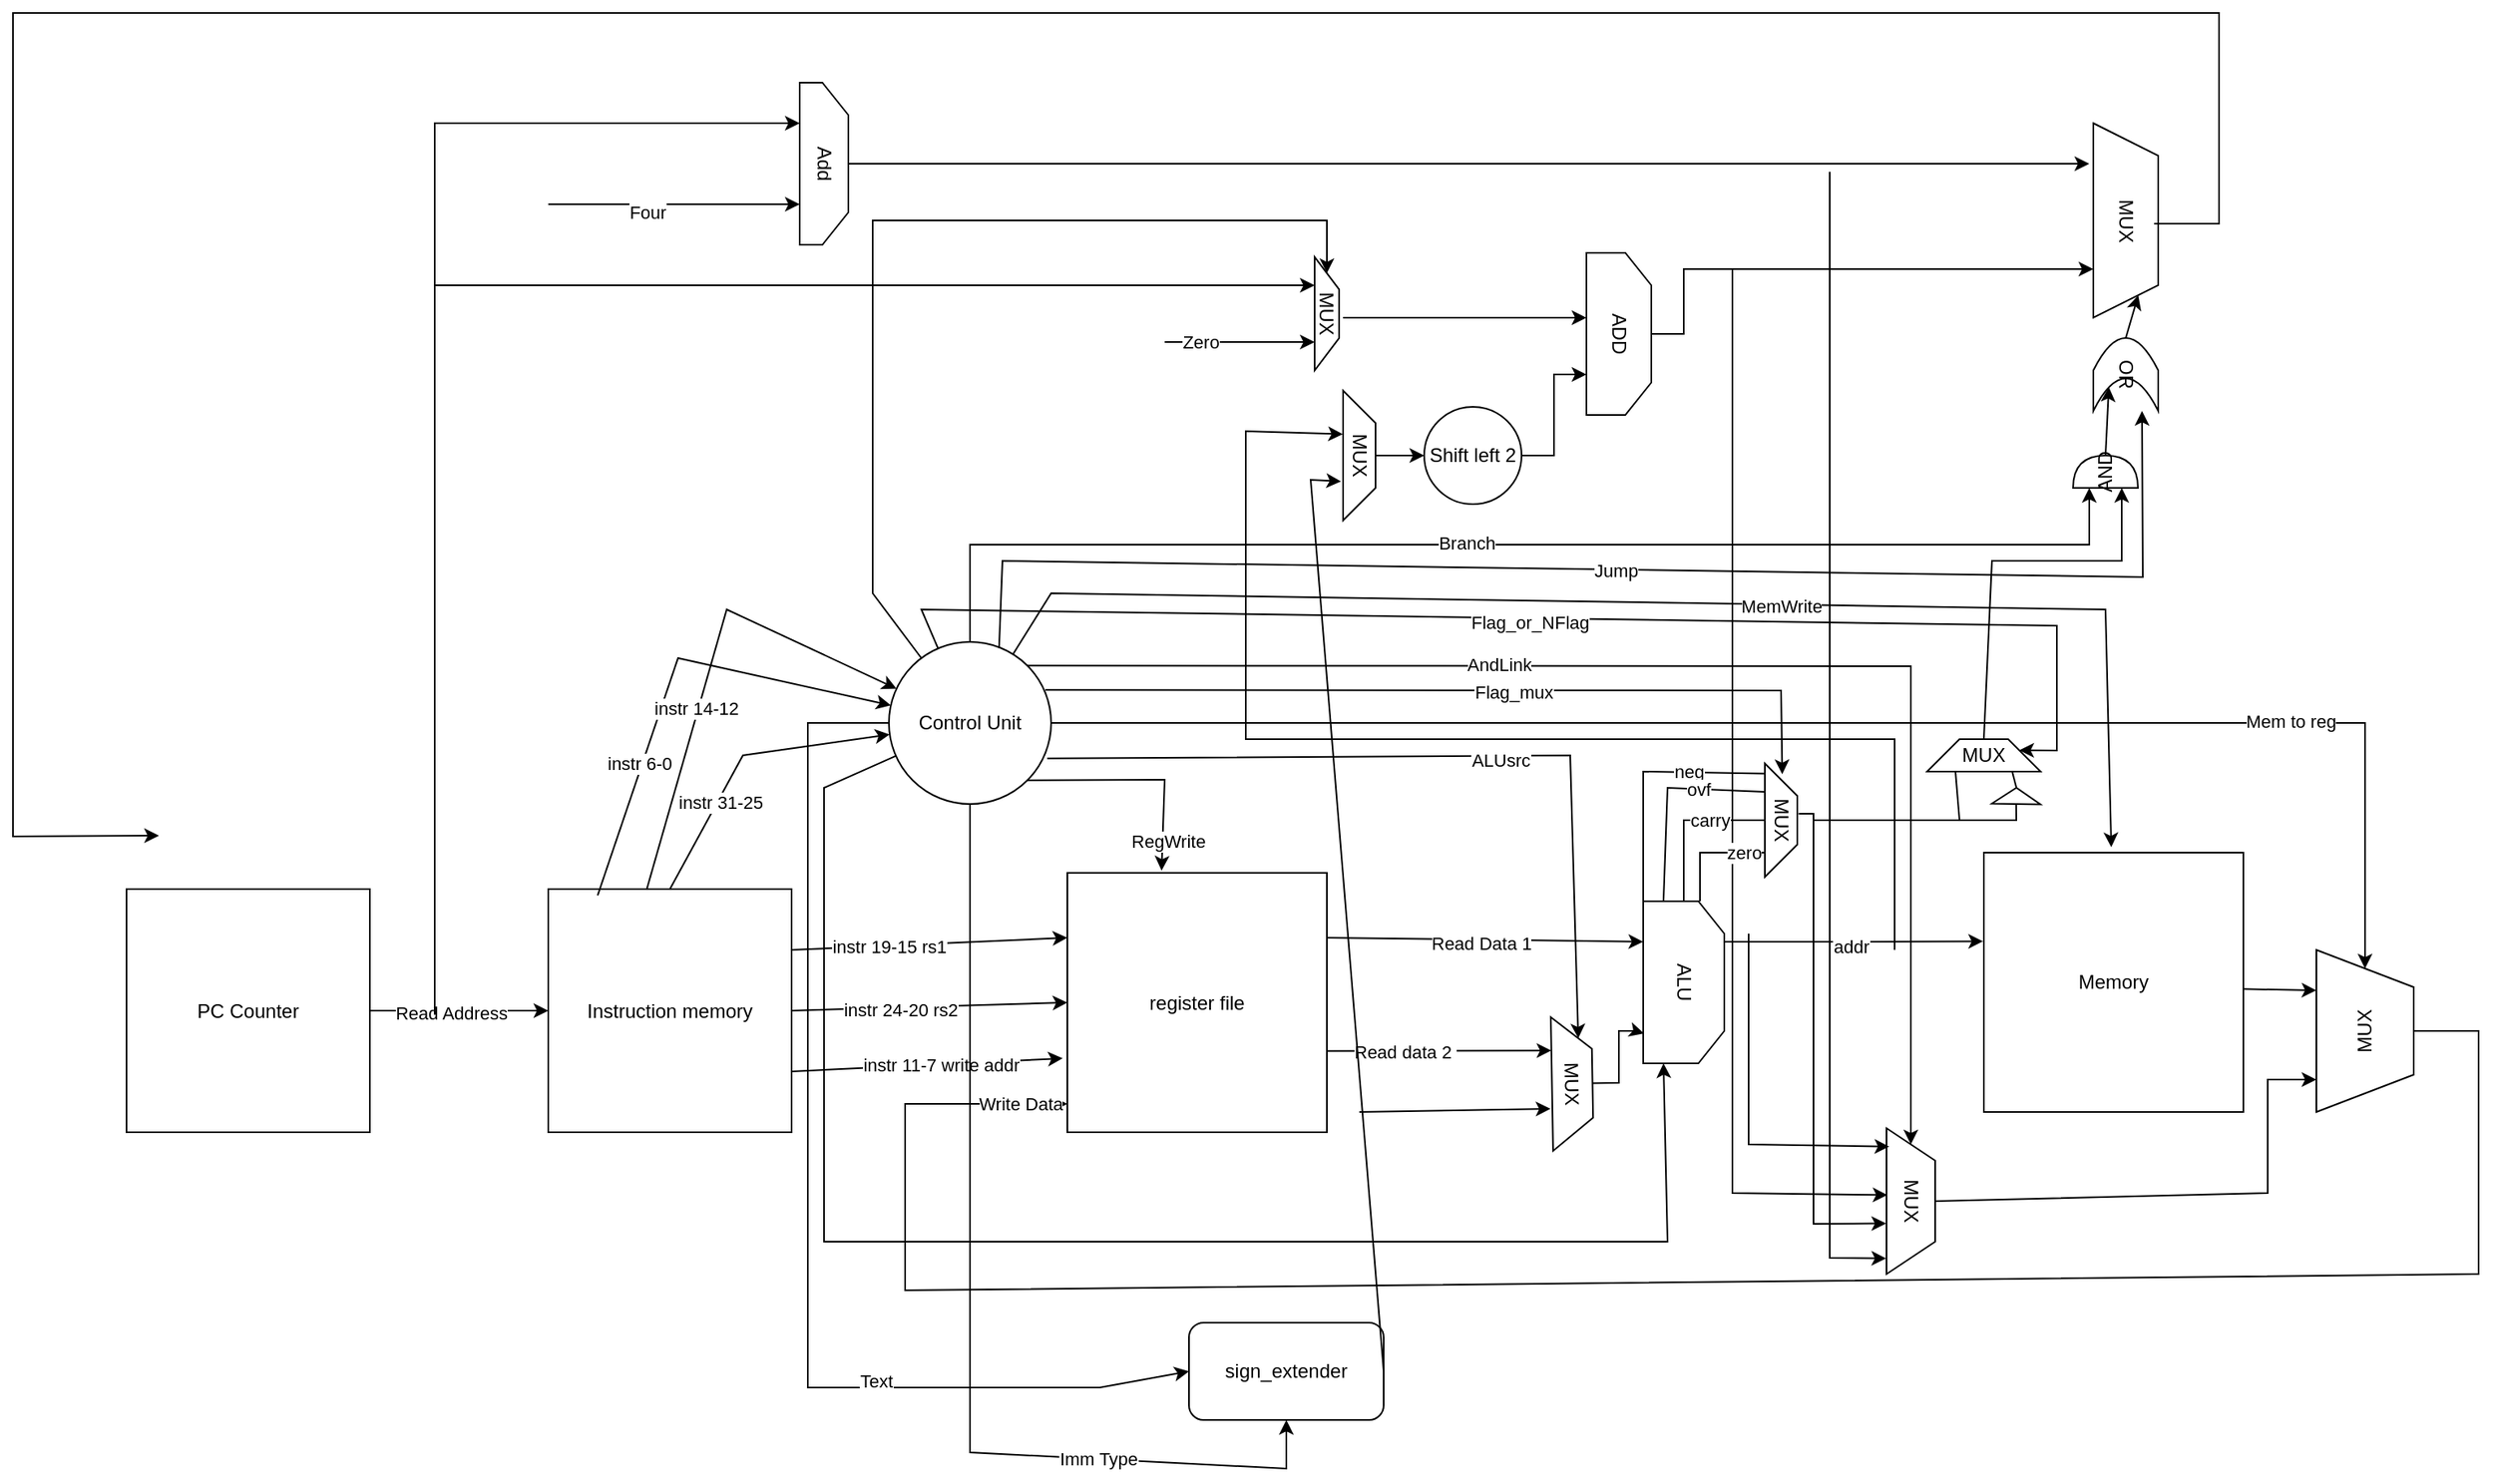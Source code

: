 <mxfile version="28.2.5">
  <diagram name="Page-1" id="RuWYZvteaPz6JKtWf21M">
    <mxGraphModel dx="1665" dy="1605" grid="1" gridSize="10" guides="1" tooltips="1" connect="1" arrows="1" fold="1" page="1" pageScale="1" pageWidth="850" pageHeight="1100" math="0" shadow="0">
      <root>
        <mxCell id="0" />
        <mxCell id="1" parent="0" />
        <mxCell id="Z9YpBMqZ3HHWRUmpGTiV-1" value="register file" style="whiteSpace=wrap;html=1;aspect=fixed;" parent="1" vertex="1">
          <mxGeometry x="300" y="272.5" width="160" height="160" as="geometry" />
        </mxCell>
        <mxCell id="kkJzJGfQuStPFGFwi3gG-2" style="edgeStyle=orthogonalEdgeStyle;rounded=0;orthogonalLoop=1;jettySize=auto;html=1;exitX=1;exitY=0.5;exitDx=0;exitDy=0;entryX=0;entryY=0.5;entryDx=0;entryDy=0;" parent="1" source="Z9YpBMqZ3HHWRUmpGTiV-2" target="Z9YpBMqZ3HHWRUmpGTiV-24" edge="1">
          <mxGeometry relative="1" as="geometry" />
        </mxCell>
        <mxCell id="kkJzJGfQuStPFGFwi3gG-3" value="Read Address" style="edgeLabel;html=1;align=center;verticalAlign=middle;resizable=0;points=[];" parent="kkJzJGfQuStPFGFwi3gG-2" vertex="1" connectable="0">
          <mxGeometry x="-0.092" y="-1" relative="1" as="geometry">
            <mxPoint as="offset" />
          </mxGeometry>
        </mxCell>
        <mxCell id="Z9YpBMqZ3HHWRUmpGTiV-2" value="PC Counter" style="whiteSpace=wrap;html=1;aspect=fixed;" parent="1" vertex="1">
          <mxGeometry x="-280" y="282.5" width="150" height="150" as="geometry" />
        </mxCell>
        <mxCell id="Z9YpBMqZ3HHWRUmpGTiV-4" value="Memory" style="whiteSpace=wrap;html=1;aspect=fixed;" parent="1" vertex="1">
          <mxGeometry x="865" y="260" width="160" height="160" as="geometry" />
        </mxCell>
        <mxCell id="Z9YpBMqZ3HHWRUmpGTiV-10" style="edgeStyle=orthogonalEdgeStyle;rounded=0;orthogonalLoop=1;jettySize=auto;html=1;entryX=-0.003;entryY=0.342;entryDx=0;entryDy=0;exitX=0.25;exitY=0;exitDx=0;exitDy=0;entryPerimeter=0;" parent="1" source="Z9YpBMqZ3HHWRUmpGTiV-6" target="Z9YpBMqZ3HHWRUmpGTiV-4" edge="1">
          <mxGeometry relative="1" as="geometry" />
        </mxCell>
        <mxCell id="Z9YpBMqZ3HHWRUmpGTiV-11" value="addr" style="edgeLabel;html=1;align=center;verticalAlign=middle;resizable=0;points=[];" parent="Z9YpBMqZ3HHWRUmpGTiV-10" vertex="1" connectable="0">
          <mxGeometry x="-0.025" y="-3" relative="1" as="geometry">
            <mxPoint as="offset" />
          </mxGeometry>
        </mxCell>
        <mxCell id="Z9YpBMqZ3HHWRUmpGTiV-6" value="ALU" style="shape=loopLimit;whiteSpace=wrap;html=1;rotation=90;" parent="1" vertex="1">
          <mxGeometry x="630" y="315" width="100" height="50" as="geometry" />
        </mxCell>
        <mxCell id="Z9YpBMqZ3HHWRUmpGTiV-7" value="sign_extender" style="rounded=1;whiteSpace=wrap;html=1;" parent="1" vertex="1">
          <mxGeometry x="375" y="550" width="120" height="60" as="geometry" />
        </mxCell>
        <mxCell id="Z9YpBMqZ3HHWRUmpGTiV-13" value="MUX" style="verticalLabelPosition=middle;verticalAlign=middle;html=1;shape=trapezoid;perimeter=trapezoidPerimeter;whiteSpace=wrap;size=0.23;arcSize=10;flipV=1;labelPosition=center;align=center;rotation=-90;" parent="1" vertex="1">
          <mxGeometry x="1050" y="340" width="100" height="60" as="geometry" />
        </mxCell>
        <mxCell id="Z9YpBMqZ3HHWRUmpGTiV-20" value="" style="endArrow=classic;html=1;rounded=0;exitX=0.998;exitY=0.526;exitDx=0;exitDy=0;exitPerimeter=0;entryX=0.75;entryY=0;entryDx=0;entryDy=0;" parent="1" source="Z9YpBMqZ3HHWRUmpGTiV-4" target="Z9YpBMqZ3HHWRUmpGTiV-13" edge="1">
          <mxGeometry width="50" height="50" relative="1" as="geometry">
            <mxPoint x="400" y="480" as="sourcePoint" />
            <mxPoint x="1050" y="353" as="targetPoint" />
          </mxGeometry>
        </mxCell>
        <mxCell id="Z9YpBMqZ3HHWRUmpGTiV-22" value="" style="endArrow=classic;html=1;rounded=0;" parent="1" source="kkJzJGfQuStPFGFwi3gG-21" target="Z9YpBMqZ3HHWRUmpGTiV-13" edge="1">
          <mxGeometry width="50" height="50" relative="1" as="geometry">
            <mxPoint x="850" y="210" as="sourcePoint" />
            <mxPoint x="1110" y="210" as="targetPoint" />
            <Array as="points">
              <mxPoint x="1100" y="180" />
            </Array>
          </mxGeometry>
        </mxCell>
        <mxCell id="Z9YpBMqZ3HHWRUmpGTiV-23" value="Mem to reg" style="edgeLabel;html=1;align=center;verticalAlign=middle;resizable=0;points=[];" parent="Z9YpBMqZ3HHWRUmpGTiV-22" vertex="1" connectable="0">
          <mxGeometry x="0.589" y="1" relative="1" as="geometry">
            <mxPoint as="offset" />
          </mxGeometry>
        </mxCell>
        <mxCell id="Z9YpBMqZ3HHWRUmpGTiV-24" value="Instruction memory" style="whiteSpace=wrap;html=1;aspect=fixed;" parent="1" vertex="1">
          <mxGeometry x="-20" y="282.5" width="150" height="150" as="geometry" />
        </mxCell>
        <mxCell id="Z9YpBMqZ3HHWRUmpGTiV-25" value="" style="endArrow=classic;html=1;rounded=0;exitX=1;exitY=0.25;exitDx=0;exitDy=0;entryX=0;entryY=0.25;entryDx=0;entryDy=0;" parent="1" source="Z9YpBMqZ3HHWRUmpGTiV-24" target="Z9YpBMqZ3HHWRUmpGTiV-1" edge="1">
          <mxGeometry width="50" height="50" relative="1" as="geometry">
            <mxPoint x="400" y="480" as="sourcePoint" />
            <mxPoint x="450" y="430" as="targetPoint" />
          </mxGeometry>
        </mxCell>
        <mxCell id="Z9YpBMqZ3HHWRUmpGTiV-26" value="instr 19-15 rs1" style="edgeLabel;html=1;align=center;verticalAlign=middle;resizable=0;points=[];" parent="Z9YpBMqZ3HHWRUmpGTiV-25" vertex="1" connectable="0">
          <mxGeometry x="-0.3" relative="1" as="geometry">
            <mxPoint as="offset" />
          </mxGeometry>
        </mxCell>
        <mxCell id="Z9YpBMqZ3HHWRUmpGTiV-27" value="" style="endArrow=classic;html=1;rounded=0;exitX=1;exitY=0.5;exitDx=0;exitDy=0;entryX=0;entryY=0.5;entryDx=0;entryDy=0;" parent="1" source="Z9YpBMqZ3HHWRUmpGTiV-24" target="Z9YpBMqZ3HHWRUmpGTiV-1" edge="1">
          <mxGeometry width="50" height="50" relative="1" as="geometry">
            <mxPoint x="400" y="480" as="sourcePoint" />
            <mxPoint x="450" y="430" as="targetPoint" />
          </mxGeometry>
        </mxCell>
        <mxCell id="kkJzJGfQuStPFGFwi3gG-39" value="instr 24-20 rs2" style="edgeLabel;html=1;align=center;verticalAlign=middle;resizable=0;points=[];" parent="Z9YpBMqZ3HHWRUmpGTiV-27" vertex="1" connectable="0">
          <mxGeometry x="-0.21" y="-1" relative="1" as="geometry">
            <mxPoint as="offset" />
          </mxGeometry>
        </mxCell>
        <mxCell id="kkJzJGfQuStPFGFwi3gG-1" value="" style="endArrow=classic;html=1;rounded=0;exitX=0.5;exitY=0;exitDx=0;exitDy=0;" parent="1" edge="1" source="kkJzJGfQuStPFGFwi3gG-10">
          <mxGeometry width="50" height="50" relative="1" as="geometry">
            <mxPoint x="100" y="-40" as="sourcePoint" />
            <mxPoint x="930" y="-165" as="targetPoint" />
          </mxGeometry>
        </mxCell>
        <mxCell id="kkJzJGfQuStPFGFwi3gG-4" value="" style="endArrow=classic;html=1;rounded=0;entryX=0.75;entryY=1;entryDx=0;entryDy=0;" parent="1" target="kkJzJGfQuStPFGFwi3gG-10" edge="1">
          <mxGeometry width="50" height="50" relative="1" as="geometry">
            <mxPoint x="-20" y="-140" as="sourcePoint" />
            <mxPoint x="40" y="-10" as="targetPoint" />
          </mxGeometry>
        </mxCell>
        <mxCell id="kkJzJGfQuStPFGFwi3gG-7" value="Four" style="edgeLabel;html=1;align=center;verticalAlign=middle;resizable=0;points=[];" parent="kkJzJGfQuStPFGFwi3gG-4" vertex="1" connectable="0">
          <mxGeometry x="-0.217" y="-5" relative="1" as="geometry">
            <mxPoint as="offset" />
          </mxGeometry>
        </mxCell>
        <mxCell id="kkJzJGfQuStPFGFwi3gG-5" value="" style="endArrow=classic;html=1;rounded=0;entryX=0.25;entryY=1;entryDx=0;entryDy=0;" parent="1" target="kkJzJGfQuStPFGFwi3gG-10" edge="1">
          <mxGeometry width="50" height="50" relative="1" as="geometry">
            <mxPoint x="-90" y="360" as="sourcePoint" />
            <mxPoint x="40" y="-70" as="targetPoint" />
            <Array as="points">
              <mxPoint x="-90" y="-190" />
            </Array>
          </mxGeometry>
        </mxCell>
        <mxCell id="kkJzJGfQuStPFGFwi3gG-10" value="Add" style="shape=loopLimit;whiteSpace=wrap;html=1;rotation=90;" parent="1" vertex="1">
          <mxGeometry x="100" y="-180" width="100" height="30" as="geometry" />
        </mxCell>
        <mxCell id="kkJzJGfQuStPFGFwi3gG-11" value="MUX" style="shape=trapezoid;perimeter=trapezoidPerimeter;whiteSpace=wrap;html=1;fixedSize=1;rotation=90;" parent="1" vertex="1">
          <mxGeometry x="892.5" y="-150" width="120" height="40" as="geometry" />
        </mxCell>
        <mxCell id="kkJzJGfQuStPFGFwi3gG-12" value="" style="endArrow=classic;html=1;rounded=0;entryX=0.25;entryY=1;entryDx=0;entryDy=0;" parent="1" target="wUC3MZ6UGow6dpSmKzoz-33" edge="1">
          <mxGeometry width="50" height="50" relative="1" as="geometry">
            <mxPoint x="-90" y="-90" as="sourcePoint" />
            <mxPoint x="540" y="70" as="targetPoint" />
          </mxGeometry>
        </mxCell>
        <mxCell id="kkJzJGfQuStPFGFwi3gG-14" value="ADD" style="shape=loopLimit;whiteSpace=wrap;html=1;rotation=90;" parent="1" vertex="1">
          <mxGeometry x="590" y="-80" width="100" height="40" as="geometry" />
        </mxCell>
        <mxCell id="kkJzJGfQuStPFGFwi3gG-15" value="" style="endArrow=classic;html=1;rounded=0;exitX=0.5;exitY=0;exitDx=0;exitDy=0;entryX=0.75;entryY=1;entryDx=0;entryDy=0;" parent="1" source="kkJzJGfQuStPFGFwi3gG-14" target="kkJzJGfQuStPFGFwi3gG-11" edge="1">
          <mxGeometry width="50" height="50" relative="1" as="geometry">
            <mxPoint x="230" y="160" as="sourcePoint" />
            <mxPoint x="800" y="10" as="targetPoint" />
            <Array as="points">
              <mxPoint x="680" y="-60" />
              <mxPoint x="680" y="-100" />
            </Array>
          </mxGeometry>
        </mxCell>
        <mxCell id="kkJzJGfQuStPFGFwi3gG-16" value="" style="endArrow=classic;html=1;rounded=0;entryX=0;entryY=0.5;entryDx=0;entryDy=0;" parent="1" edge="1">
          <mxGeometry width="50" height="50" relative="1" as="geometry">
            <mxPoint x="970" y="-128" as="sourcePoint" />
            <mxPoint x="-260" y="249.5" as="targetPoint" />
            <Array as="points">
              <mxPoint x="1010" y="-128" />
              <mxPoint x="1010" y="-258" />
              <mxPoint x="-350" y="-258" />
              <mxPoint x="-350" y="250" />
            </Array>
          </mxGeometry>
        </mxCell>
        <mxCell id="kkJzJGfQuStPFGFwi3gG-17" value="Shift left 2" style="ellipse;whiteSpace=wrap;html=1;aspect=fixed;" parent="1" vertex="1">
          <mxGeometry x="520" y="-15" width="60" height="60" as="geometry" />
        </mxCell>
        <mxCell id="kkJzJGfQuStPFGFwi3gG-18" value="" style="endArrow=classic;html=1;rounded=0;exitX=1;exitY=0.5;exitDx=0;exitDy=0;entryX=0.75;entryY=1;entryDx=0;entryDy=0;" parent="1" source="kkJzJGfQuStPFGFwi3gG-17" target="kkJzJGfQuStPFGFwi3gG-14" edge="1">
          <mxGeometry width="50" height="50" relative="1" as="geometry">
            <mxPoint x="230" y="160" as="sourcePoint" />
            <mxPoint x="280" y="110" as="targetPoint" />
            <Array as="points">
              <mxPoint x="600" y="15" />
              <mxPoint x="600" y="-35" />
            </Array>
          </mxGeometry>
        </mxCell>
        <mxCell id="kkJzJGfQuStPFGFwi3gG-20" value="" style="endArrow=classic;html=1;rounded=0;exitX=1;exitY=0.5;exitDx=0;exitDy=0;exitPerimeter=0;entryX=0.673;entryY=0.761;entryDx=0;entryDy=0;entryPerimeter=0;" parent="1" source="kkJzJGfQuStPFGFwi3gG-19" target="wUC3MZ6UGow6dpSmKzoz-11" edge="1">
          <mxGeometry width="50" height="50" relative="1" as="geometry">
            <mxPoint x="780" y="140.2" as="sourcePoint" />
            <mxPoint x="819" y="92" as="targetPoint" />
            <Array as="points" />
          </mxGeometry>
        </mxCell>
        <mxCell id="kkJzJGfQuStPFGFwi3gG-21" value="Control Unit" style="ellipse;whiteSpace=wrap;html=1;aspect=fixed;" parent="1" vertex="1">
          <mxGeometry x="190" y="130" width="100" height="100" as="geometry" />
        </mxCell>
        <mxCell id="kkJzJGfQuStPFGFwi3gG-22" value="" style="endArrow=classic;html=1;rounded=0;exitX=1;exitY=1;exitDx=0;exitDy=0;entryX=0.363;entryY=-0.009;entryDx=0;entryDy=0;entryPerimeter=0;" parent="1" source="kkJzJGfQuStPFGFwi3gG-21" target="Z9YpBMqZ3HHWRUmpGTiV-1" edge="1">
          <mxGeometry width="50" height="50" relative="1" as="geometry">
            <mxPoint x="230" y="160" as="sourcePoint" />
            <mxPoint x="430" y="195" as="targetPoint" />
            <Array as="points">
              <mxPoint x="360" y="215" />
            </Array>
          </mxGeometry>
        </mxCell>
        <mxCell id="kkJzJGfQuStPFGFwi3gG-25" value="RegWrite" style="edgeLabel;html=1;align=center;verticalAlign=middle;resizable=0;points=[];" parent="kkJzJGfQuStPFGFwi3gG-22" vertex="1" connectable="0">
          <mxGeometry x="0.739" y="3" relative="1" as="geometry">
            <mxPoint as="offset" />
          </mxGeometry>
        </mxCell>
        <mxCell id="kkJzJGfQuStPFGFwi3gG-28" value="MUX" style="shape=trapezoid;perimeter=trapezoidPerimeter;whiteSpace=wrap;html=1;fixedSize=1;rotation=89;" parent="1" vertex="1">
          <mxGeometry x="570" y="390" width="82.5" height="25" as="geometry" />
        </mxCell>
        <mxCell id="kkJzJGfQuStPFGFwi3gG-29" value="" style="endArrow=classic;html=1;rounded=0;exitX=1;exitY=0.25;exitDx=0;exitDy=0;entryX=0.25;entryY=1;entryDx=0;entryDy=0;" parent="1" source="Z9YpBMqZ3HHWRUmpGTiV-1" target="Z9YpBMqZ3HHWRUmpGTiV-6" edge="1">
          <mxGeometry width="50" height="50" relative="1" as="geometry">
            <mxPoint x="450" y="350" as="sourcePoint" />
            <mxPoint x="500" y="300" as="targetPoint" />
          </mxGeometry>
        </mxCell>
        <mxCell id="kkJzJGfQuStPFGFwi3gG-32" value="Read Data 1" style="edgeLabel;html=1;align=center;verticalAlign=middle;resizable=0;points=[];" parent="kkJzJGfQuStPFGFwi3gG-29" vertex="1" connectable="0">
          <mxGeometry x="-0.027" y="-2" relative="1" as="geometry">
            <mxPoint as="offset" />
          </mxGeometry>
        </mxCell>
        <mxCell id="kkJzJGfQuStPFGFwi3gG-34" value="" style="endArrow=classic;html=1;rounded=0;exitX=0.999;exitY=0.687;exitDx=0;exitDy=0;exitPerimeter=0;entryX=0.25;entryY=1;entryDx=0;entryDy=0;" parent="1" source="Z9YpBMqZ3HHWRUmpGTiV-1" target="kkJzJGfQuStPFGFwi3gG-28" edge="1">
          <mxGeometry width="50" height="50" relative="1" as="geometry">
            <mxPoint x="450" y="350" as="sourcePoint" />
            <mxPoint x="500" y="300" as="targetPoint" />
          </mxGeometry>
        </mxCell>
        <mxCell id="kkJzJGfQuStPFGFwi3gG-35" value="Read data 2&amp;nbsp;" style="edgeLabel;html=1;align=center;verticalAlign=middle;resizable=0;points=[];" parent="kkJzJGfQuStPFGFwi3gG-34" vertex="1" connectable="0">
          <mxGeometry x="-0.309" relative="1" as="geometry">
            <mxPoint as="offset" />
          </mxGeometry>
        </mxCell>
        <mxCell id="kkJzJGfQuStPFGFwi3gG-40" value="" style="endArrow=classic;html=1;rounded=0;exitX=1;exitY=0.75;exitDx=0;exitDy=0;entryX=-0.018;entryY=0.715;entryDx=0;entryDy=0;entryPerimeter=0;" parent="1" source="Z9YpBMqZ3HHWRUmpGTiV-24" target="Z9YpBMqZ3HHWRUmpGTiV-1" edge="1">
          <mxGeometry width="50" height="50" relative="1" as="geometry">
            <mxPoint x="230" y="410" as="sourcePoint" />
            <mxPoint x="280" y="360" as="targetPoint" />
          </mxGeometry>
        </mxCell>
        <mxCell id="kkJzJGfQuStPFGFwi3gG-41" value="instr 11-7 write addr" style="edgeLabel;html=1;align=center;verticalAlign=middle;resizable=0;points=[];" parent="kkJzJGfQuStPFGFwi3gG-40" vertex="1" connectable="0">
          <mxGeometry x="0.093" relative="1" as="geometry">
            <mxPoint as="offset" />
          </mxGeometry>
        </mxCell>
        <mxCell id="kkJzJGfQuStPFGFwi3gG-42" value="" style="endArrow=classic;html=1;rounded=0;exitX=0.5;exitY=1;exitDx=0;exitDy=0;entryX=0;entryY=0.891;entryDx=0;entryDy=0;entryPerimeter=0;" parent="1" source="Z9YpBMqZ3HHWRUmpGTiV-13" target="Z9YpBMqZ3HHWRUmpGTiV-1" edge="1">
          <mxGeometry width="50" height="50" relative="1" as="geometry">
            <mxPoint x="1080" y="410" as="sourcePoint" />
            <mxPoint x="280" y="420" as="targetPoint" />
            <Array as="points">
              <mxPoint x="1170" y="370" />
              <mxPoint x="1170" y="520" />
              <mxPoint x="200" y="530" />
              <mxPoint x="200" y="415" />
            </Array>
          </mxGeometry>
        </mxCell>
        <mxCell id="kkJzJGfQuStPFGFwi3gG-43" value="Write Data" style="edgeLabel;html=1;align=center;verticalAlign=middle;resizable=0;points=[];" parent="kkJzJGfQuStPFGFwi3gG-42" vertex="1" connectable="0">
          <mxGeometry x="0.957" relative="1" as="geometry">
            <mxPoint as="offset" />
          </mxGeometry>
        </mxCell>
        <mxCell id="kkJzJGfQuStPFGFwi3gG-47" value="" style="endArrow=classic;html=1;rounded=0;exitX=0;exitY=0.5;exitDx=0;exitDy=0;entryX=0;entryY=0.5;entryDx=0;entryDy=0;" parent="1" source="kkJzJGfQuStPFGFwi3gG-21" target="Z9YpBMqZ3HHWRUmpGTiV-7" edge="1">
          <mxGeometry width="50" height="50" relative="1" as="geometry">
            <mxPoint x="380" y="340" as="sourcePoint" />
            <mxPoint x="260" y="590" as="targetPoint" />
            <Array as="points">
              <mxPoint x="140" y="180" />
              <mxPoint x="140" y="480" />
              <mxPoint x="140" y="590" />
              <mxPoint x="320" y="590" />
            </Array>
          </mxGeometry>
        </mxCell>
        <mxCell id="kkJzJGfQuStPFGFwi3gG-48" value="Text" style="edgeLabel;html=1;align=center;verticalAlign=middle;resizable=0;points=[];" parent="kkJzJGfQuStPFGFwi3gG-47" vertex="1" connectable="0">
          <mxGeometry x="0.441" y="4" relative="1" as="geometry">
            <mxPoint as="offset" />
          </mxGeometry>
        </mxCell>
        <mxCell id="wUC3MZ6UGow6dpSmKzoz-1" value="MUX" style="shape=trapezoid;perimeter=trapezoidPerimeter;whiteSpace=wrap;html=1;fixedSize=1;rotation=90;" vertex="1" parent="1">
          <mxGeometry x="775" y="460" width="90" height="30" as="geometry" />
        </mxCell>
        <mxCell id="wUC3MZ6UGow6dpSmKzoz-2" value="" style="endArrow=classic;html=1;rounded=0;entryX=0.126;entryY=0.943;entryDx=0;entryDy=0;entryPerimeter=0;" edge="1" parent="1" target="wUC3MZ6UGow6dpSmKzoz-1">
          <mxGeometry width="50" height="50" relative="1" as="geometry">
            <mxPoint x="720" y="310" as="sourcePoint" />
            <mxPoint x="800" y="440" as="targetPoint" />
            <Array as="points">
              <mxPoint x="720" y="440" />
            </Array>
          </mxGeometry>
        </mxCell>
        <mxCell id="wUC3MZ6UGow6dpSmKzoz-3" value="" style="endArrow=classic;html=1;rounded=0;entryX=0.458;entryY=0.98;entryDx=0;entryDy=0;entryPerimeter=0;" edge="1" parent="1" target="wUC3MZ6UGow6dpSmKzoz-1">
          <mxGeometry width="50" height="50" relative="1" as="geometry">
            <mxPoint x="710" y="-100" as="sourcePoint" />
            <mxPoint x="800" y="470" as="targetPoint" />
            <Array as="points">
              <mxPoint x="710" y="470" />
            </Array>
          </mxGeometry>
        </mxCell>
        <mxCell id="wUC3MZ6UGow6dpSmKzoz-4" value="" style="endArrow=none;html=1;rounded=0;exitX=0;exitY=1;exitDx=0;exitDy=0;entryX=0.089;entryY=1.01;entryDx=0;entryDy=0;entryPerimeter=0;" edge="1" parent="1" source="Z9YpBMqZ3HHWRUmpGTiV-6" target="wUC3MZ6UGow6dpSmKzoz-14">
          <mxGeometry width="50" height="50" relative="1" as="geometry">
            <mxPoint x="780" y="270" as="sourcePoint" />
            <mxPoint x="720" y="230" as="targetPoint" />
            <Array as="points">
              <mxPoint x="655" y="210" />
            </Array>
          </mxGeometry>
        </mxCell>
        <mxCell id="wUC3MZ6UGow6dpSmKzoz-15" value="neg" style="edgeLabel;html=1;align=center;verticalAlign=middle;resizable=0;points=[];" vertex="1" connectable="0" parent="wUC3MZ6UGow6dpSmKzoz-4">
          <mxGeometry x="0.396" y="1" relative="1" as="geometry">
            <mxPoint as="offset" />
          </mxGeometry>
        </mxCell>
        <mxCell id="wUC3MZ6UGow6dpSmKzoz-5" value="" style="endArrow=none;html=1;rounded=0;exitX=0;exitY=0.75;exitDx=0;exitDy=0;entryX=0.25;entryY=1;entryDx=0;entryDy=0;" edge="1" parent="1" source="Z9YpBMqZ3HHWRUmpGTiV-6" target="wUC3MZ6UGow6dpSmKzoz-14">
          <mxGeometry width="50" height="50" relative="1" as="geometry">
            <mxPoint x="780" y="270" as="sourcePoint" />
            <mxPoint x="720" y="240" as="targetPoint" />
            <Array as="points">
              <mxPoint x="670" y="220" />
            </Array>
          </mxGeometry>
        </mxCell>
        <mxCell id="wUC3MZ6UGow6dpSmKzoz-16" value="ovf" style="edgeLabel;html=1;align=center;verticalAlign=middle;resizable=0;points=[];" vertex="1" connectable="0" parent="wUC3MZ6UGow6dpSmKzoz-5">
          <mxGeometry x="0.372" relative="1" as="geometry">
            <mxPoint as="offset" />
          </mxGeometry>
        </mxCell>
        <mxCell id="wUC3MZ6UGow6dpSmKzoz-10" value="" style="endArrow=none;html=1;rounded=0;exitX=0;exitY=0.3;exitDx=0;exitDy=0;exitPerimeter=0;" edge="1" parent="1" source="Z9YpBMqZ3HHWRUmpGTiV-6">
          <mxGeometry width="50" height="50" relative="1" as="geometry">
            <mxPoint x="780" y="270" as="sourcePoint" />
            <mxPoint x="690" y="260" as="targetPoint" />
            <Array as="points">
              <mxPoint x="690" y="260" />
              <mxPoint x="730" y="260" />
            </Array>
          </mxGeometry>
        </mxCell>
        <mxCell id="wUC3MZ6UGow6dpSmKzoz-20" value="zero" style="edgeLabel;html=1;align=center;verticalAlign=middle;resizable=0;points=[];" vertex="1" connectable="0" parent="wUC3MZ6UGow6dpSmKzoz-10">
          <mxGeometry x="0.513" relative="1" as="geometry">
            <mxPoint as="offset" />
          </mxGeometry>
        </mxCell>
        <mxCell id="wUC3MZ6UGow6dpSmKzoz-11" value="OR" style="shape=dataStorage;whiteSpace=wrap;html=1;fixedSize=1;rotation=90;" vertex="1" parent="1">
          <mxGeometry x="930" y="-55" width="45" height="40" as="geometry" />
        </mxCell>
        <mxCell id="wUC3MZ6UGow6dpSmKzoz-13" value="" style="endArrow=classic;html=1;rounded=0;exitX=0;exitY=0.5;exitDx=0;exitDy=0;entryX=1;entryY=0.25;entryDx=0;entryDy=0;" edge="1" parent="1" source="wUC3MZ6UGow6dpSmKzoz-11" target="kkJzJGfQuStPFGFwi3gG-11">
          <mxGeometry width="50" height="50" relative="1" as="geometry">
            <mxPoint x="720" y="270" as="sourcePoint" />
            <mxPoint x="770" y="220" as="targetPoint" />
          </mxGeometry>
        </mxCell>
        <mxCell id="wUC3MZ6UGow6dpSmKzoz-14" value="MUX" style="shape=trapezoid;perimeter=trapezoidPerimeter;whiteSpace=wrap;html=1;fixedSize=1;rotation=90;" vertex="1" parent="1">
          <mxGeometry x="705" y="230" width="70" height="20" as="geometry" />
        </mxCell>
        <mxCell id="wUC3MZ6UGow6dpSmKzoz-18" value="" style="endArrow=none;html=1;rounded=0;exitX=0;exitY=0.5;exitDx=0;exitDy=0;" edge="1" parent="1" source="Z9YpBMqZ3HHWRUmpGTiV-6">
          <mxGeometry width="50" height="50" relative="1" as="geometry">
            <mxPoint x="710" y="360" as="sourcePoint" />
            <mxPoint x="680" y="240" as="targetPoint" />
            <Array as="points">
              <mxPoint x="680" y="250" />
              <mxPoint x="680" y="240" />
              <mxPoint x="730" y="240" />
            </Array>
          </mxGeometry>
        </mxCell>
        <mxCell id="wUC3MZ6UGow6dpSmKzoz-19" value="carry" style="edgeLabel;html=1;align=center;verticalAlign=middle;resizable=0;points=[];" vertex="1" connectable="0" parent="wUC3MZ6UGow6dpSmKzoz-18">
          <mxGeometry x="0.787" relative="1" as="geometry">
            <mxPoint as="offset" />
          </mxGeometry>
        </mxCell>
        <mxCell id="wUC3MZ6UGow6dpSmKzoz-21" value="" style="endArrow=classic;html=1;rounded=0;exitX=0.443;exitY=-0.04;exitDx=0;exitDy=0;exitPerimeter=0;entryX=0.653;entryY=1.007;entryDx=0;entryDy=0;entryPerimeter=0;" edge="1" parent="1" source="wUC3MZ6UGow6dpSmKzoz-14" target="wUC3MZ6UGow6dpSmKzoz-1">
          <mxGeometry width="50" height="50" relative="1" as="geometry">
            <mxPoint x="710" y="360" as="sourcePoint" />
            <mxPoint x="760" y="490" as="targetPoint" />
            <Array as="points">
              <mxPoint x="760" y="236" />
              <mxPoint x="760" y="489" />
            </Array>
          </mxGeometry>
        </mxCell>
        <mxCell id="wUC3MZ6UGow6dpSmKzoz-23" value="" style="endArrow=classic;html=1;rounded=0;entryX=0.893;entryY=1.007;entryDx=0;entryDy=0;entryPerimeter=0;" edge="1" parent="1" target="wUC3MZ6UGow6dpSmKzoz-1">
          <mxGeometry width="50" height="50" relative="1" as="geometry">
            <mxPoint x="770" y="-160" as="sourcePoint" />
            <mxPoint x="770" y="510.4" as="targetPoint" />
            <Array as="points">
              <mxPoint x="770" y="110" />
              <mxPoint x="770" y="510" />
            </Array>
          </mxGeometry>
        </mxCell>
        <mxCell id="kkJzJGfQuStPFGFwi3gG-19" value="AND" style="shape=or;whiteSpace=wrap;html=1;rotation=-90;" parent="1" vertex="1">
          <mxGeometry x="930" y="5" width="20" height="40" as="geometry" />
        </mxCell>
        <mxCell id="wUC3MZ6UGow6dpSmKzoz-25" value="MUX" style="shape=trapezoid;perimeter=trapezoidPerimeter;whiteSpace=wrap;html=1;fixedSize=1;rotation=90;" vertex="1" parent="1">
          <mxGeometry x="440" y="5" width="80" height="20" as="geometry" />
        </mxCell>
        <mxCell id="wUC3MZ6UGow6dpSmKzoz-26" value="" style="endArrow=classic;html=1;rounded=0;exitX=0.5;exitY=0;exitDx=0;exitDy=0;entryX=0;entryY=0.5;entryDx=0;entryDy=0;" edge="1" parent="1" source="wUC3MZ6UGow6dpSmKzoz-25" target="kkJzJGfQuStPFGFwi3gG-17">
          <mxGeometry width="50" height="50" relative="1" as="geometry">
            <mxPoint x="180" y="370" as="sourcePoint" />
            <mxPoint x="230" y="320" as="targetPoint" />
          </mxGeometry>
        </mxCell>
        <mxCell id="wUC3MZ6UGow6dpSmKzoz-28" value="" style="endArrow=classic;html=1;rounded=0;exitX=1;exitY=0.5;exitDx=0;exitDy=0;entryX=0.7;entryY=1.064;entryDx=0;entryDy=0;entryPerimeter=0;" edge="1" parent="1" source="Z9YpBMqZ3HHWRUmpGTiV-7" target="wUC3MZ6UGow6dpSmKzoz-25">
          <mxGeometry width="50" height="50" relative="1" as="geometry">
            <mxPoint x="180" y="370" as="sourcePoint" />
            <mxPoint x="460" y="120" as="targetPoint" />
            <Array as="points">
              <mxPoint x="450" y="30" />
            </Array>
          </mxGeometry>
        </mxCell>
        <mxCell id="wUC3MZ6UGow6dpSmKzoz-29" value="" style="endArrow=classic;html=1;rounded=0;entryX=0.685;entryY=1.047;entryDx=0;entryDy=0;entryPerimeter=0;" edge="1" parent="1" target="kkJzJGfQuStPFGFwi3gG-28">
          <mxGeometry width="50" height="50" relative="1" as="geometry">
            <mxPoint x="480" y="420" as="sourcePoint" />
            <mxPoint x="230" y="320" as="targetPoint" />
          </mxGeometry>
        </mxCell>
        <mxCell id="wUC3MZ6UGow6dpSmKzoz-30" value="" style="endArrow=classic;html=1;rounded=0;exitX=0.5;exitY=0;exitDx=0;exitDy=0;entryX=0.816;entryY=0.989;entryDx=0;entryDy=0;entryPerimeter=0;" edge="1" parent="1" source="kkJzJGfQuStPFGFwi3gG-28" target="Z9YpBMqZ3HHWRUmpGTiV-6">
          <mxGeometry width="50" height="50" relative="1" as="geometry">
            <mxPoint x="180" y="370" as="sourcePoint" />
            <mxPoint x="640" y="370" as="targetPoint" />
            <Array as="points">
              <mxPoint x="640" y="402" />
              <mxPoint x="640" y="380" />
              <mxPoint x="640" y="370" />
              <mxPoint x="650" y="370" />
            </Array>
          </mxGeometry>
        </mxCell>
        <mxCell id="wUC3MZ6UGow6dpSmKzoz-31" value="" style="endArrow=classic;html=1;rounded=0;entryX=0.336;entryY=1.007;entryDx=0;entryDy=0;entryPerimeter=0;" edge="1" parent="1" target="wUC3MZ6UGow6dpSmKzoz-25">
          <mxGeometry width="50" height="50" relative="1" as="geometry">
            <mxPoint x="810" y="320" as="sourcePoint" />
            <mxPoint x="440" y="120" as="targetPoint" />
            <Array as="points">
              <mxPoint x="810" y="190" />
              <mxPoint x="410" y="190" />
              <mxPoint x="410" />
            </Array>
          </mxGeometry>
        </mxCell>
        <mxCell id="wUC3MZ6UGow6dpSmKzoz-33" value="MUX" style="shape=trapezoid;perimeter=trapezoidPerimeter;whiteSpace=wrap;html=1;fixedSize=1;rotation=90;" vertex="1" parent="1">
          <mxGeometry x="425" y="-80" width="70" height="15.09" as="geometry" />
        </mxCell>
        <mxCell id="wUC3MZ6UGow6dpSmKzoz-34" value="" style="endArrow=classic;html=1;rounded=0;entryX=0.75;entryY=1;entryDx=0;entryDy=0;" edge="1" parent="1" target="wUC3MZ6UGow6dpSmKzoz-33">
          <mxGeometry width="50" height="50" relative="1" as="geometry">
            <mxPoint x="360" y="-55" as="sourcePoint" />
            <mxPoint x="210" y="190" as="targetPoint" />
          </mxGeometry>
        </mxCell>
        <mxCell id="wUC3MZ6UGow6dpSmKzoz-35" value="Zero" style="edgeLabel;html=1;align=center;verticalAlign=middle;resizable=0;points=[];" vertex="1" connectable="0" parent="wUC3MZ6UGow6dpSmKzoz-34">
          <mxGeometry x="-0.538" relative="1" as="geometry">
            <mxPoint as="offset" />
          </mxGeometry>
        </mxCell>
        <mxCell id="wUC3MZ6UGow6dpSmKzoz-38" value="" style="endArrow=none;html=1;rounded=0;entryX=0.25;entryY=1;entryDx=0;entryDy=0;" edge="1" parent="1" target="wUC3MZ6UGow6dpSmKzoz-39">
          <mxGeometry width="50" height="50" relative="1" as="geometry">
            <mxPoint x="760" y="240" as="sourcePoint" />
            <mxPoint x="840" y="220" as="targetPoint" />
            <Array as="points">
              <mxPoint x="850" y="240" />
            </Array>
          </mxGeometry>
        </mxCell>
        <mxCell id="wUC3MZ6UGow6dpSmKzoz-39" value="MUX" style="shape=trapezoid;perimeter=trapezoidPerimeter;whiteSpace=wrap;html=1;fixedSize=1;" vertex="1" parent="1">
          <mxGeometry x="830" y="190" width="70" height="20" as="geometry" />
        </mxCell>
        <mxCell id="wUC3MZ6UGow6dpSmKzoz-41" value="" style="triangle;whiteSpace=wrap;html=1;rotation=-89;" vertex="1" parent="1">
          <mxGeometry x="880" y="210" width="10" height="30" as="geometry" />
        </mxCell>
        <mxCell id="wUC3MZ6UGow6dpSmKzoz-42" value="" style="endArrow=none;html=1;rounded=0;entryX=0;entryY=0.5;entryDx=0;entryDy=0;" edge="1" parent="1" target="wUC3MZ6UGow6dpSmKzoz-41">
          <mxGeometry width="50" height="50" relative="1" as="geometry">
            <mxPoint x="850" y="240" as="sourcePoint" />
            <mxPoint x="880" y="240" as="targetPoint" />
            <Array as="points">
              <mxPoint x="885" y="240" />
            </Array>
          </mxGeometry>
        </mxCell>
        <mxCell id="wUC3MZ6UGow6dpSmKzoz-43" value="" style="endArrow=none;html=1;rounded=0;exitX=1;exitY=0.5;exitDx=0;exitDy=0;entryX=0.75;entryY=1;entryDx=0;entryDy=0;" edge="1" parent="1" source="wUC3MZ6UGow6dpSmKzoz-41" target="wUC3MZ6UGow6dpSmKzoz-39">
          <mxGeometry width="50" height="50" relative="1" as="geometry">
            <mxPoint x="700" y="230" as="sourcePoint" />
            <mxPoint x="750" y="180" as="targetPoint" />
          </mxGeometry>
        </mxCell>
        <mxCell id="wUC3MZ6UGow6dpSmKzoz-44" value="" style="endArrow=classic;html=1;rounded=0;exitX=0.5;exitY=0;exitDx=0;exitDy=0;entryX=0;entryY=0.75;entryDx=0;entryDy=0;entryPerimeter=0;" edge="1" parent="1" source="wUC3MZ6UGow6dpSmKzoz-39" target="kkJzJGfQuStPFGFwi3gG-19">
          <mxGeometry width="50" height="50" relative="1" as="geometry">
            <mxPoint x="700" y="230" as="sourcePoint" />
            <mxPoint x="750" y="180" as="targetPoint" />
            <Array as="points">
              <mxPoint x="870" y="80" />
              <mxPoint x="950" y="80" />
            </Array>
          </mxGeometry>
        </mxCell>
        <mxCell id="wUC3MZ6UGow6dpSmKzoz-45" value="" style="endArrow=classic;html=1;rounded=0;exitX=0.5;exitY=0;exitDx=0;exitDy=0;entryX=0.2;entryY=1;entryDx=0;entryDy=0;entryPerimeter=0;" edge="1" parent="1" source="wUC3MZ6UGow6dpSmKzoz-1" target="Z9YpBMqZ3HHWRUmpGTiV-13">
          <mxGeometry width="50" height="50" relative="1" as="geometry">
            <mxPoint x="730" y="300" as="sourcePoint" />
            <mxPoint x="1040" y="400" as="targetPoint" />
            <Array as="points">
              <mxPoint x="1040" y="470" />
              <mxPoint x="1040" y="400" />
            </Array>
          </mxGeometry>
        </mxCell>
        <mxCell id="wUC3MZ6UGow6dpSmKzoz-47" value="" style="endArrow=classic;html=1;rounded=0;entryX=0.4;entryY=1;entryDx=0;entryDy=0;entryPerimeter=0;" edge="1" parent="1" target="kkJzJGfQuStPFGFwi3gG-14">
          <mxGeometry width="50" height="50" relative="1" as="geometry">
            <mxPoint x="470" y="-70" as="sourcePoint" />
            <mxPoint x="520" y="-100" as="targetPoint" />
          </mxGeometry>
        </mxCell>
        <mxCell id="wUC3MZ6UGow6dpSmKzoz-48" value="" style="endArrow=classic;html=1;rounded=0;exitX=0.5;exitY=0;exitDx=0;exitDy=0;entryX=0;entryY=0.25;entryDx=0;entryDy=0;entryPerimeter=0;" edge="1" parent="1" source="kkJzJGfQuStPFGFwi3gG-21" target="kkJzJGfQuStPFGFwi3gG-19">
          <mxGeometry width="50" height="50" relative="1" as="geometry">
            <mxPoint x="610" y="120" as="sourcePoint" />
            <mxPoint x="930" y="60" as="targetPoint" />
            <Array as="points">
              <mxPoint x="240" y="70" />
              <mxPoint x="930" y="70" />
            </Array>
          </mxGeometry>
        </mxCell>
        <mxCell id="wUC3MZ6UGow6dpSmKzoz-49" value="Branch" style="edgeLabel;html=1;align=center;verticalAlign=middle;resizable=0;points=[];" vertex="1" connectable="0" parent="wUC3MZ6UGow6dpSmKzoz-48">
          <mxGeometry x="-0.069" y="1" relative="1" as="geometry">
            <mxPoint as="offset" />
          </mxGeometry>
        </mxCell>
        <mxCell id="wUC3MZ6UGow6dpSmKzoz-50" value="" style="endArrow=classic;html=1;rounded=0;entryX=1;entryY=0.25;entryDx=0;entryDy=0;exitX=0.679;exitY=0.039;exitDx=0;exitDy=0;exitPerimeter=0;" edge="1" parent="1" source="kkJzJGfQuStPFGFwi3gG-21" target="wUC3MZ6UGow6dpSmKzoz-11">
          <mxGeometry width="50" height="50" relative="1" as="geometry">
            <mxPoint x="260" y="120" as="sourcePoint" />
            <mxPoint x="660" y="70" as="targetPoint" />
            <Array as="points">
              <mxPoint x="260" y="80" />
              <mxPoint x="963" y="90" />
            </Array>
          </mxGeometry>
        </mxCell>
        <mxCell id="wUC3MZ6UGow6dpSmKzoz-51" value="Jump" style="edgeLabel;html=1;align=center;verticalAlign=middle;resizable=0;points=[];" vertex="1" connectable="0" parent="wUC3MZ6UGow6dpSmKzoz-50">
          <mxGeometry x="0.004" relative="1" as="geometry">
            <mxPoint as="offset" />
          </mxGeometry>
        </mxCell>
        <mxCell id="wUC3MZ6UGow6dpSmKzoz-52" value="" style="endArrow=classic;html=1;rounded=0;exitX=1;exitY=0;exitDx=0;exitDy=0;entryX=0;entryY=0.5;entryDx=0;entryDy=0;" edge="1" parent="1" source="kkJzJGfQuStPFGFwi3gG-21" target="wUC3MZ6UGow6dpSmKzoz-1">
          <mxGeometry width="50" height="50" relative="1" as="geometry">
            <mxPoint x="610" y="290" as="sourcePoint" />
            <mxPoint x="830" y="150" as="targetPoint" />
            <Array as="points">
              <mxPoint x="820" y="145" />
            </Array>
          </mxGeometry>
        </mxCell>
        <mxCell id="wUC3MZ6UGow6dpSmKzoz-53" value="AndLink" style="edgeLabel;html=1;align=center;verticalAlign=middle;resizable=0;points=[];" vertex="1" connectable="0" parent="wUC3MZ6UGow6dpSmKzoz-52">
          <mxGeometry x="-0.308" y="1" relative="1" as="geometry">
            <mxPoint as="offset" />
          </mxGeometry>
        </mxCell>
        <mxCell id="wUC3MZ6UGow6dpSmKzoz-54" value="" style="endArrow=classic;html=1;rounded=0;exitX=0.976;exitY=0.719;exitDx=0;exitDy=0;exitPerimeter=0;entryX=0;entryY=0.25;entryDx=0;entryDy=0;" edge="1" parent="1" source="kkJzJGfQuStPFGFwi3gG-21" target="kkJzJGfQuStPFGFwi3gG-28">
          <mxGeometry width="50" height="50" relative="1" as="geometry">
            <mxPoint x="610" y="290" as="sourcePoint" />
            <mxPoint x="630" y="210" as="targetPoint" />
            <Array as="points">
              <mxPoint x="610" y="200" />
            </Array>
          </mxGeometry>
        </mxCell>
        <mxCell id="wUC3MZ6UGow6dpSmKzoz-55" value="ALUsrc" style="edgeLabel;html=1;align=center;verticalAlign=middle;resizable=0;points=[];" vertex="1" connectable="0" parent="wUC3MZ6UGow6dpSmKzoz-54">
          <mxGeometry x="0.124" y="-2" relative="1" as="geometry">
            <mxPoint as="offset" />
          </mxGeometry>
        </mxCell>
        <mxCell id="wUC3MZ6UGow6dpSmKzoz-56" value="" style="endArrow=classic;html=1;rounded=0;exitX=0.5;exitY=1;exitDx=0;exitDy=0;entryX=0.5;entryY=1;entryDx=0;entryDy=0;" edge="1" parent="1" source="kkJzJGfQuStPFGFwi3gG-21" target="Z9YpBMqZ3HHWRUmpGTiV-7">
          <mxGeometry width="50" height="50" relative="1" as="geometry">
            <mxPoint x="370" y="400" as="sourcePoint" />
            <mxPoint x="430" y="640" as="targetPoint" />
            <Array as="points">
              <mxPoint x="240" y="630" />
              <mxPoint x="435" y="640" />
            </Array>
          </mxGeometry>
        </mxCell>
        <mxCell id="wUC3MZ6UGow6dpSmKzoz-57" value="Imm Type" style="edgeLabel;html=1;align=center;verticalAlign=middle;resizable=0;points=[];" vertex="1" connectable="0" parent="wUC3MZ6UGow6dpSmKzoz-56">
          <mxGeometry x="0.531" relative="1" as="geometry">
            <mxPoint as="offset" />
          </mxGeometry>
        </mxCell>
        <mxCell id="wUC3MZ6UGow6dpSmKzoz-58" value="" style="endArrow=classic;html=1;rounded=0;exitX=0.964;exitY=0.296;exitDx=0;exitDy=0;exitPerimeter=0;entryX=0.094;entryY=0.464;entryDx=0;entryDy=0;entryPerimeter=0;" edge="1" parent="1" source="kkJzJGfQuStPFGFwi3gG-21" target="wUC3MZ6UGow6dpSmKzoz-14">
          <mxGeometry width="50" height="50" relative="1" as="geometry">
            <mxPoint x="310" y="160" as="sourcePoint" />
            <mxPoint x="760" y="160" as="targetPoint" />
            <Array as="points">
              <mxPoint x="740" y="160" />
            </Array>
          </mxGeometry>
        </mxCell>
        <mxCell id="wUC3MZ6UGow6dpSmKzoz-59" value="Flag_mux" style="edgeLabel;html=1;align=center;verticalAlign=middle;resizable=0;points=[];" vertex="1" connectable="0" parent="wUC3MZ6UGow6dpSmKzoz-58">
          <mxGeometry x="0.143" y="-1" relative="1" as="geometry">
            <mxPoint as="offset" />
          </mxGeometry>
        </mxCell>
        <mxCell id="wUC3MZ6UGow6dpSmKzoz-60" value="" style="endArrow=classic;html=1;rounded=0;entryX=1;entryY=0.25;entryDx=0;entryDy=0;" edge="1" parent="1" source="kkJzJGfQuStPFGFwi3gG-21" target="wUC3MZ6UGow6dpSmKzoz-39">
          <mxGeometry width="50" height="50" relative="1" as="geometry">
            <mxPoint x="290" y="120" as="sourcePoint" />
            <mxPoint x="910" y="190" as="targetPoint" />
            <Array as="points">
              <mxPoint x="210" y="110" />
              <mxPoint x="910" y="120" />
              <mxPoint x="910" y="197" />
            </Array>
          </mxGeometry>
        </mxCell>
        <mxCell id="wUC3MZ6UGow6dpSmKzoz-61" value="Flag_or_NFlag" style="edgeLabel;html=1;align=center;verticalAlign=middle;resizable=0;points=[];" vertex="1" connectable="0" parent="wUC3MZ6UGow6dpSmKzoz-60">
          <mxGeometry x="-0.031" y="-2" relative="1" as="geometry">
            <mxPoint as="offset" />
          </mxGeometry>
        </mxCell>
        <mxCell id="wUC3MZ6UGow6dpSmKzoz-62" value="" style="endArrow=classic;html=1;rounded=0;entryX=0;entryY=0.5;entryDx=0;entryDy=0;" edge="1" parent="1" source="kkJzJGfQuStPFGFwi3gG-21" target="wUC3MZ6UGow6dpSmKzoz-33">
          <mxGeometry width="50" height="50" relative="1" as="geometry">
            <mxPoint x="420" y="120" as="sourcePoint" />
            <mxPoint x="470" y="-130" as="targetPoint" />
            <Array as="points">
              <mxPoint x="180" y="100" />
              <mxPoint x="180" y="-130" />
              <mxPoint x="460" y="-130" />
            </Array>
          </mxGeometry>
        </mxCell>
        <mxCell id="wUC3MZ6UGow6dpSmKzoz-63" value="" style="endArrow=classic;html=1;rounded=0;entryX=0.491;entryY=-0.021;entryDx=0;entryDy=0;entryPerimeter=0;" edge="1" parent="1" source="kkJzJGfQuStPFGFwi3gG-21" target="Z9YpBMqZ3HHWRUmpGTiV-4">
          <mxGeometry width="50" height="50" relative="1" as="geometry">
            <mxPoint x="60" y="150" as="sourcePoint" />
            <mxPoint x="961.143" y="110" as="targetPoint" />
            <Array as="points">
              <mxPoint x="290" y="100" />
              <mxPoint x="940" y="110" />
            </Array>
          </mxGeometry>
        </mxCell>
        <mxCell id="wUC3MZ6UGow6dpSmKzoz-64" value="MemWrite" style="edgeLabel;html=1;align=center;verticalAlign=middle;resizable=0;points=[];" vertex="1" connectable="0" parent="wUC3MZ6UGow6dpSmKzoz-63">
          <mxGeometry x="0.176" y="-1" relative="1" as="geometry">
            <mxPoint as="offset" />
          </mxGeometry>
        </mxCell>
        <mxCell id="wUC3MZ6UGow6dpSmKzoz-65" value="" style="endArrow=classic;html=1;rounded=0;entryX=1;entryY=0.75;entryDx=0;entryDy=0;" edge="1" parent="1" source="kkJzJGfQuStPFGFwi3gG-21" target="Z9YpBMqZ3HHWRUmpGTiV-6">
          <mxGeometry width="50" height="50" relative="1" as="geometry">
            <mxPoint x="150" y="220" as="sourcePoint" />
            <mxPoint x="660" y="480" as="targetPoint" />
            <Array as="points">
              <mxPoint x="150" y="220" />
              <mxPoint x="150" y="500" />
              <mxPoint x="670" y="500" />
            </Array>
          </mxGeometry>
        </mxCell>
        <mxCell id="wUC3MZ6UGow6dpSmKzoz-66" value="" style="endArrow=classic;html=1;rounded=0;exitX=0.203;exitY=0.026;exitDx=0;exitDy=0;exitPerimeter=0;" edge="1" parent="1" source="Z9YpBMqZ3HHWRUmpGTiV-24" target="kkJzJGfQuStPFGFwi3gG-21">
          <mxGeometry width="50" height="50" relative="1" as="geometry">
            <mxPoint x="10" y="280" as="sourcePoint" />
            <mxPoint x="10" y="160" as="targetPoint" />
            <Array as="points">
              <mxPoint x="60" y="140" />
            </Array>
          </mxGeometry>
        </mxCell>
        <mxCell id="wUC3MZ6UGow6dpSmKzoz-69" value="instr 6-0" style="edgeLabel;html=1;align=center;verticalAlign=middle;resizable=0;points=[];" vertex="1" connectable="0" parent="wUC3MZ6UGow6dpSmKzoz-66">
          <mxGeometry x="-0.412" y="2" relative="1" as="geometry">
            <mxPoint as="offset" />
          </mxGeometry>
        </mxCell>
        <mxCell id="wUC3MZ6UGow6dpSmKzoz-67" value="" style="endArrow=classic;html=1;rounded=0;exitX=0.405;exitY=0;exitDx=0;exitDy=0;exitPerimeter=0;" edge="1" parent="1" source="Z9YpBMqZ3HHWRUmpGTiV-24" target="kkJzJGfQuStPFGFwi3gG-21">
          <mxGeometry width="50" height="50" relative="1" as="geometry">
            <mxPoint x="240" y="310" as="sourcePoint" />
            <mxPoint x="100" y="120" as="targetPoint" />
            <Array as="points">
              <mxPoint x="90" y="110" />
            </Array>
          </mxGeometry>
        </mxCell>
        <mxCell id="wUC3MZ6UGow6dpSmKzoz-70" value="instr 14-12" style="edgeLabel;html=1;align=center;verticalAlign=middle;resizable=0;points=[];" vertex="1" connectable="0" parent="wUC3MZ6UGow6dpSmKzoz-67">
          <mxGeometry x="-0.213" y="2" relative="1" as="geometry">
            <mxPoint as="offset" />
          </mxGeometry>
        </mxCell>
        <mxCell id="wUC3MZ6UGow6dpSmKzoz-68" value="" style="endArrow=classic;html=1;rounded=0;exitX=0.5;exitY=0;exitDx=0;exitDy=0;" edge="1" parent="1" source="Z9YpBMqZ3HHWRUmpGTiV-24" target="kkJzJGfQuStPFGFwi3gG-21">
          <mxGeometry width="50" height="50" relative="1" as="geometry">
            <mxPoint x="240" y="310" as="sourcePoint" />
            <mxPoint x="100" y="170" as="targetPoint" />
            <Array as="points">
              <mxPoint x="100" y="200" />
            </Array>
          </mxGeometry>
        </mxCell>
        <mxCell id="wUC3MZ6UGow6dpSmKzoz-71" value="instr 31-25" style="edgeLabel;html=1;align=center;verticalAlign=middle;resizable=0;points=[];" vertex="1" connectable="0" parent="wUC3MZ6UGow6dpSmKzoz-68">
          <mxGeometry x="-0.331" y="-1" relative="1" as="geometry">
            <mxPoint as="offset" />
          </mxGeometry>
        </mxCell>
      </root>
    </mxGraphModel>
  </diagram>
</mxfile>
